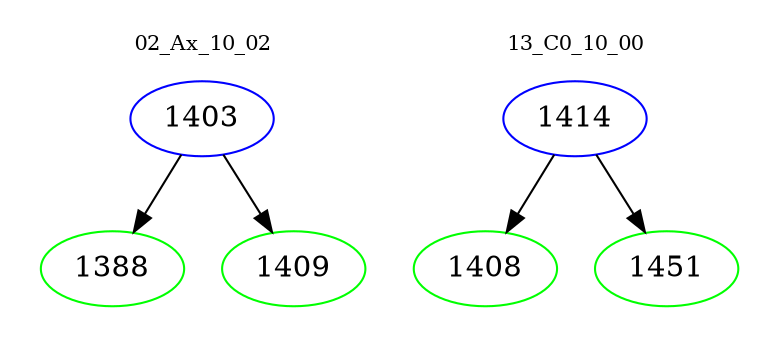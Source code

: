 digraph{
subgraph cluster_0 {
color = white
label = "02_Ax_10_02";
fontsize=10;
T0_1403 [label="1403", color="blue"]
T0_1403 -> T0_1388 [color="black"]
T0_1388 [label="1388", color="green"]
T0_1403 -> T0_1409 [color="black"]
T0_1409 [label="1409", color="green"]
}
subgraph cluster_1 {
color = white
label = "13_C0_10_00";
fontsize=10;
T1_1414 [label="1414", color="blue"]
T1_1414 -> T1_1408 [color="black"]
T1_1408 [label="1408", color="green"]
T1_1414 -> T1_1451 [color="black"]
T1_1451 [label="1451", color="green"]
}
}
